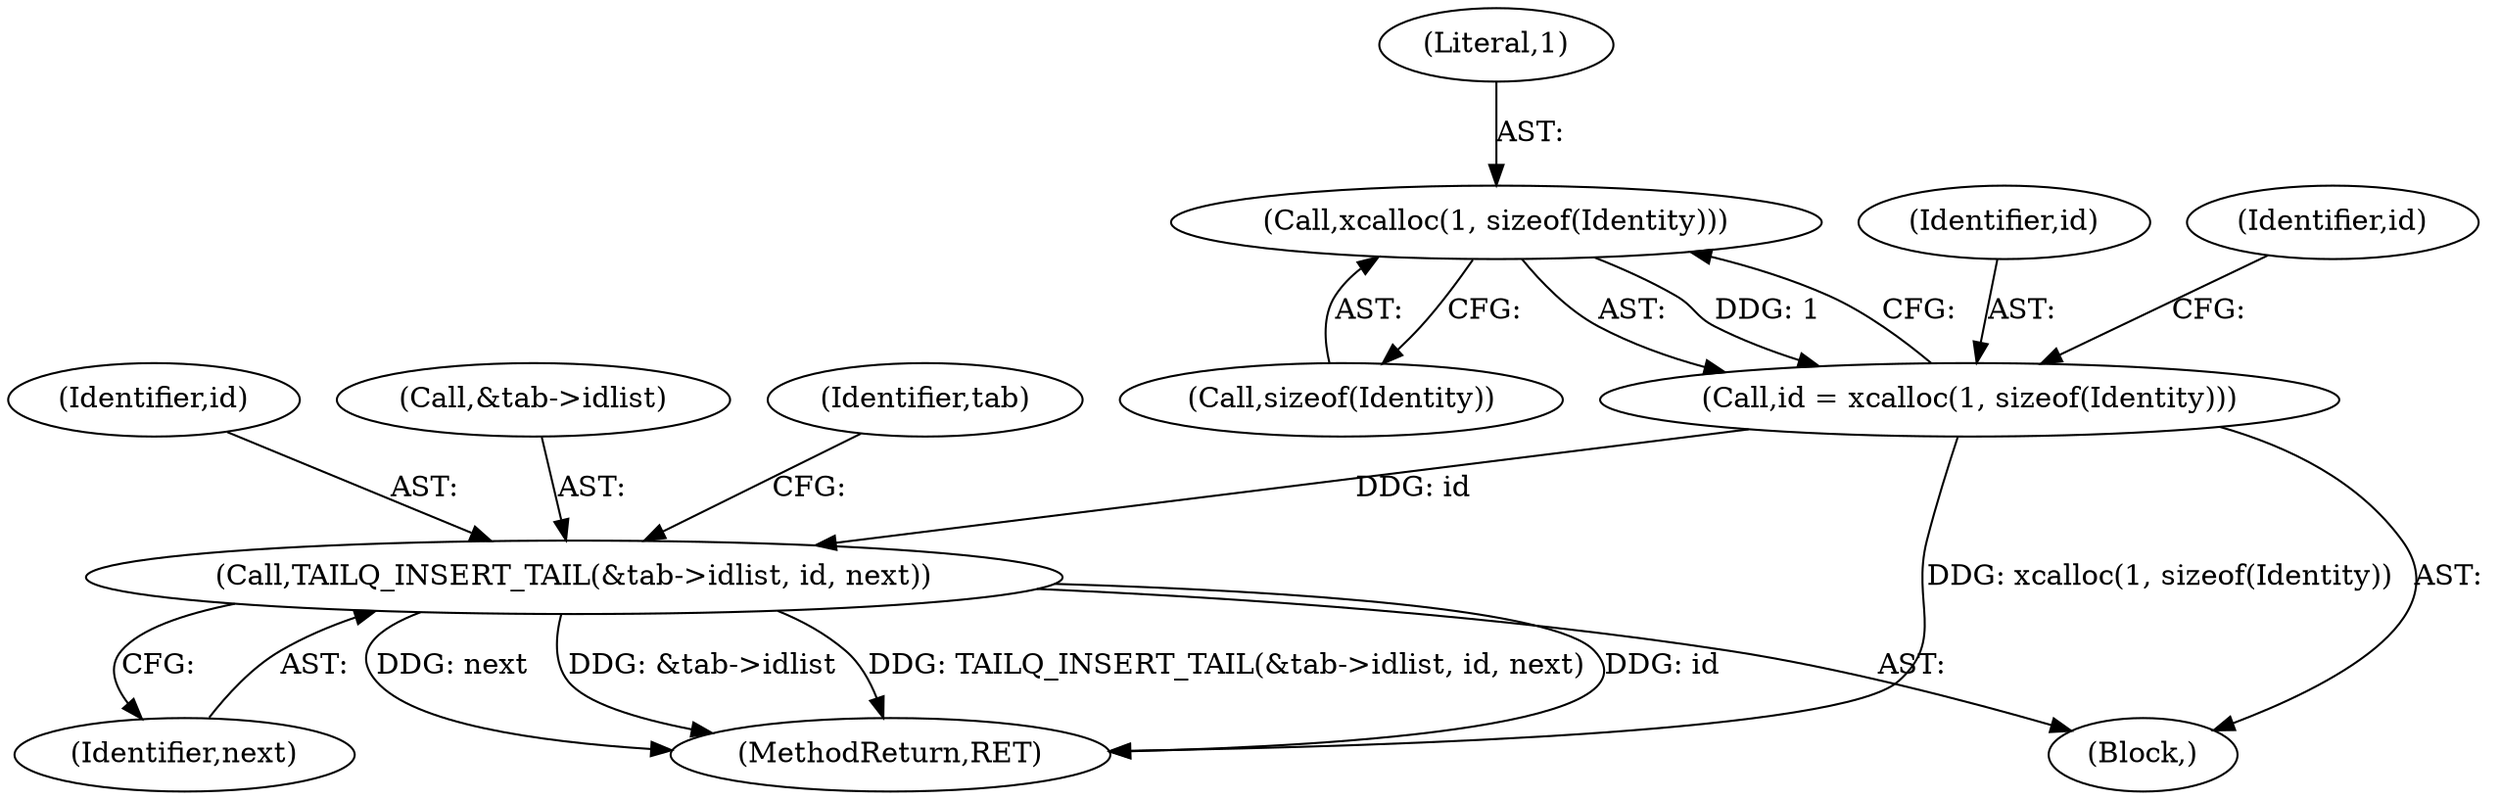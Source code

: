 digraph "0_src_9476ce1dd37d3c3218d5640b74c34c65e5f4efe5_0@API" {
"1000279" [label="(Call,xcalloc(1, sizeof(Identity)))"];
"1000277" [label="(Call,id = xcalloc(1, sizeof(Identity)))"];
"1000310" [label="(Call,TAILQ_INSERT_TAIL(&tab->idlist, id, next))"];
"1000311" [label="(Call,&tab->idlist)"];
"1000277" [label="(Call,id = xcalloc(1, sizeof(Identity)))"];
"1000276" [label="(Block,)"];
"1000281" [label="(Call,sizeof(Identity))"];
"1000278" [label="(Identifier,id)"];
"1000316" [label="(Identifier,next)"];
"1000319" [label="(Identifier,tab)"];
"1000279" [label="(Call,xcalloc(1, sizeof(Identity)))"];
"1000285" [label="(Identifier,id)"];
"1000343" [label="(MethodReturn,RET)"];
"1000310" [label="(Call,TAILQ_INSERT_TAIL(&tab->idlist, id, next))"];
"1000315" [label="(Identifier,id)"];
"1000280" [label="(Literal,1)"];
"1000279" -> "1000277"  [label="AST: "];
"1000279" -> "1000281"  [label="CFG: "];
"1000280" -> "1000279"  [label="AST: "];
"1000281" -> "1000279"  [label="AST: "];
"1000277" -> "1000279"  [label="CFG: "];
"1000279" -> "1000277"  [label="DDG: 1"];
"1000277" -> "1000276"  [label="AST: "];
"1000278" -> "1000277"  [label="AST: "];
"1000285" -> "1000277"  [label="CFG: "];
"1000277" -> "1000343"  [label="DDG: xcalloc(1, sizeof(Identity))"];
"1000277" -> "1000310"  [label="DDG: id"];
"1000310" -> "1000276"  [label="AST: "];
"1000310" -> "1000316"  [label="CFG: "];
"1000311" -> "1000310"  [label="AST: "];
"1000315" -> "1000310"  [label="AST: "];
"1000316" -> "1000310"  [label="AST: "];
"1000319" -> "1000310"  [label="CFG: "];
"1000310" -> "1000343"  [label="DDG: TAILQ_INSERT_TAIL(&tab->idlist, id, next)"];
"1000310" -> "1000343"  [label="DDG: id"];
"1000310" -> "1000343"  [label="DDG: next"];
"1000310" -> "1000343"  [label="DDG: &tab->idlist"];
}
